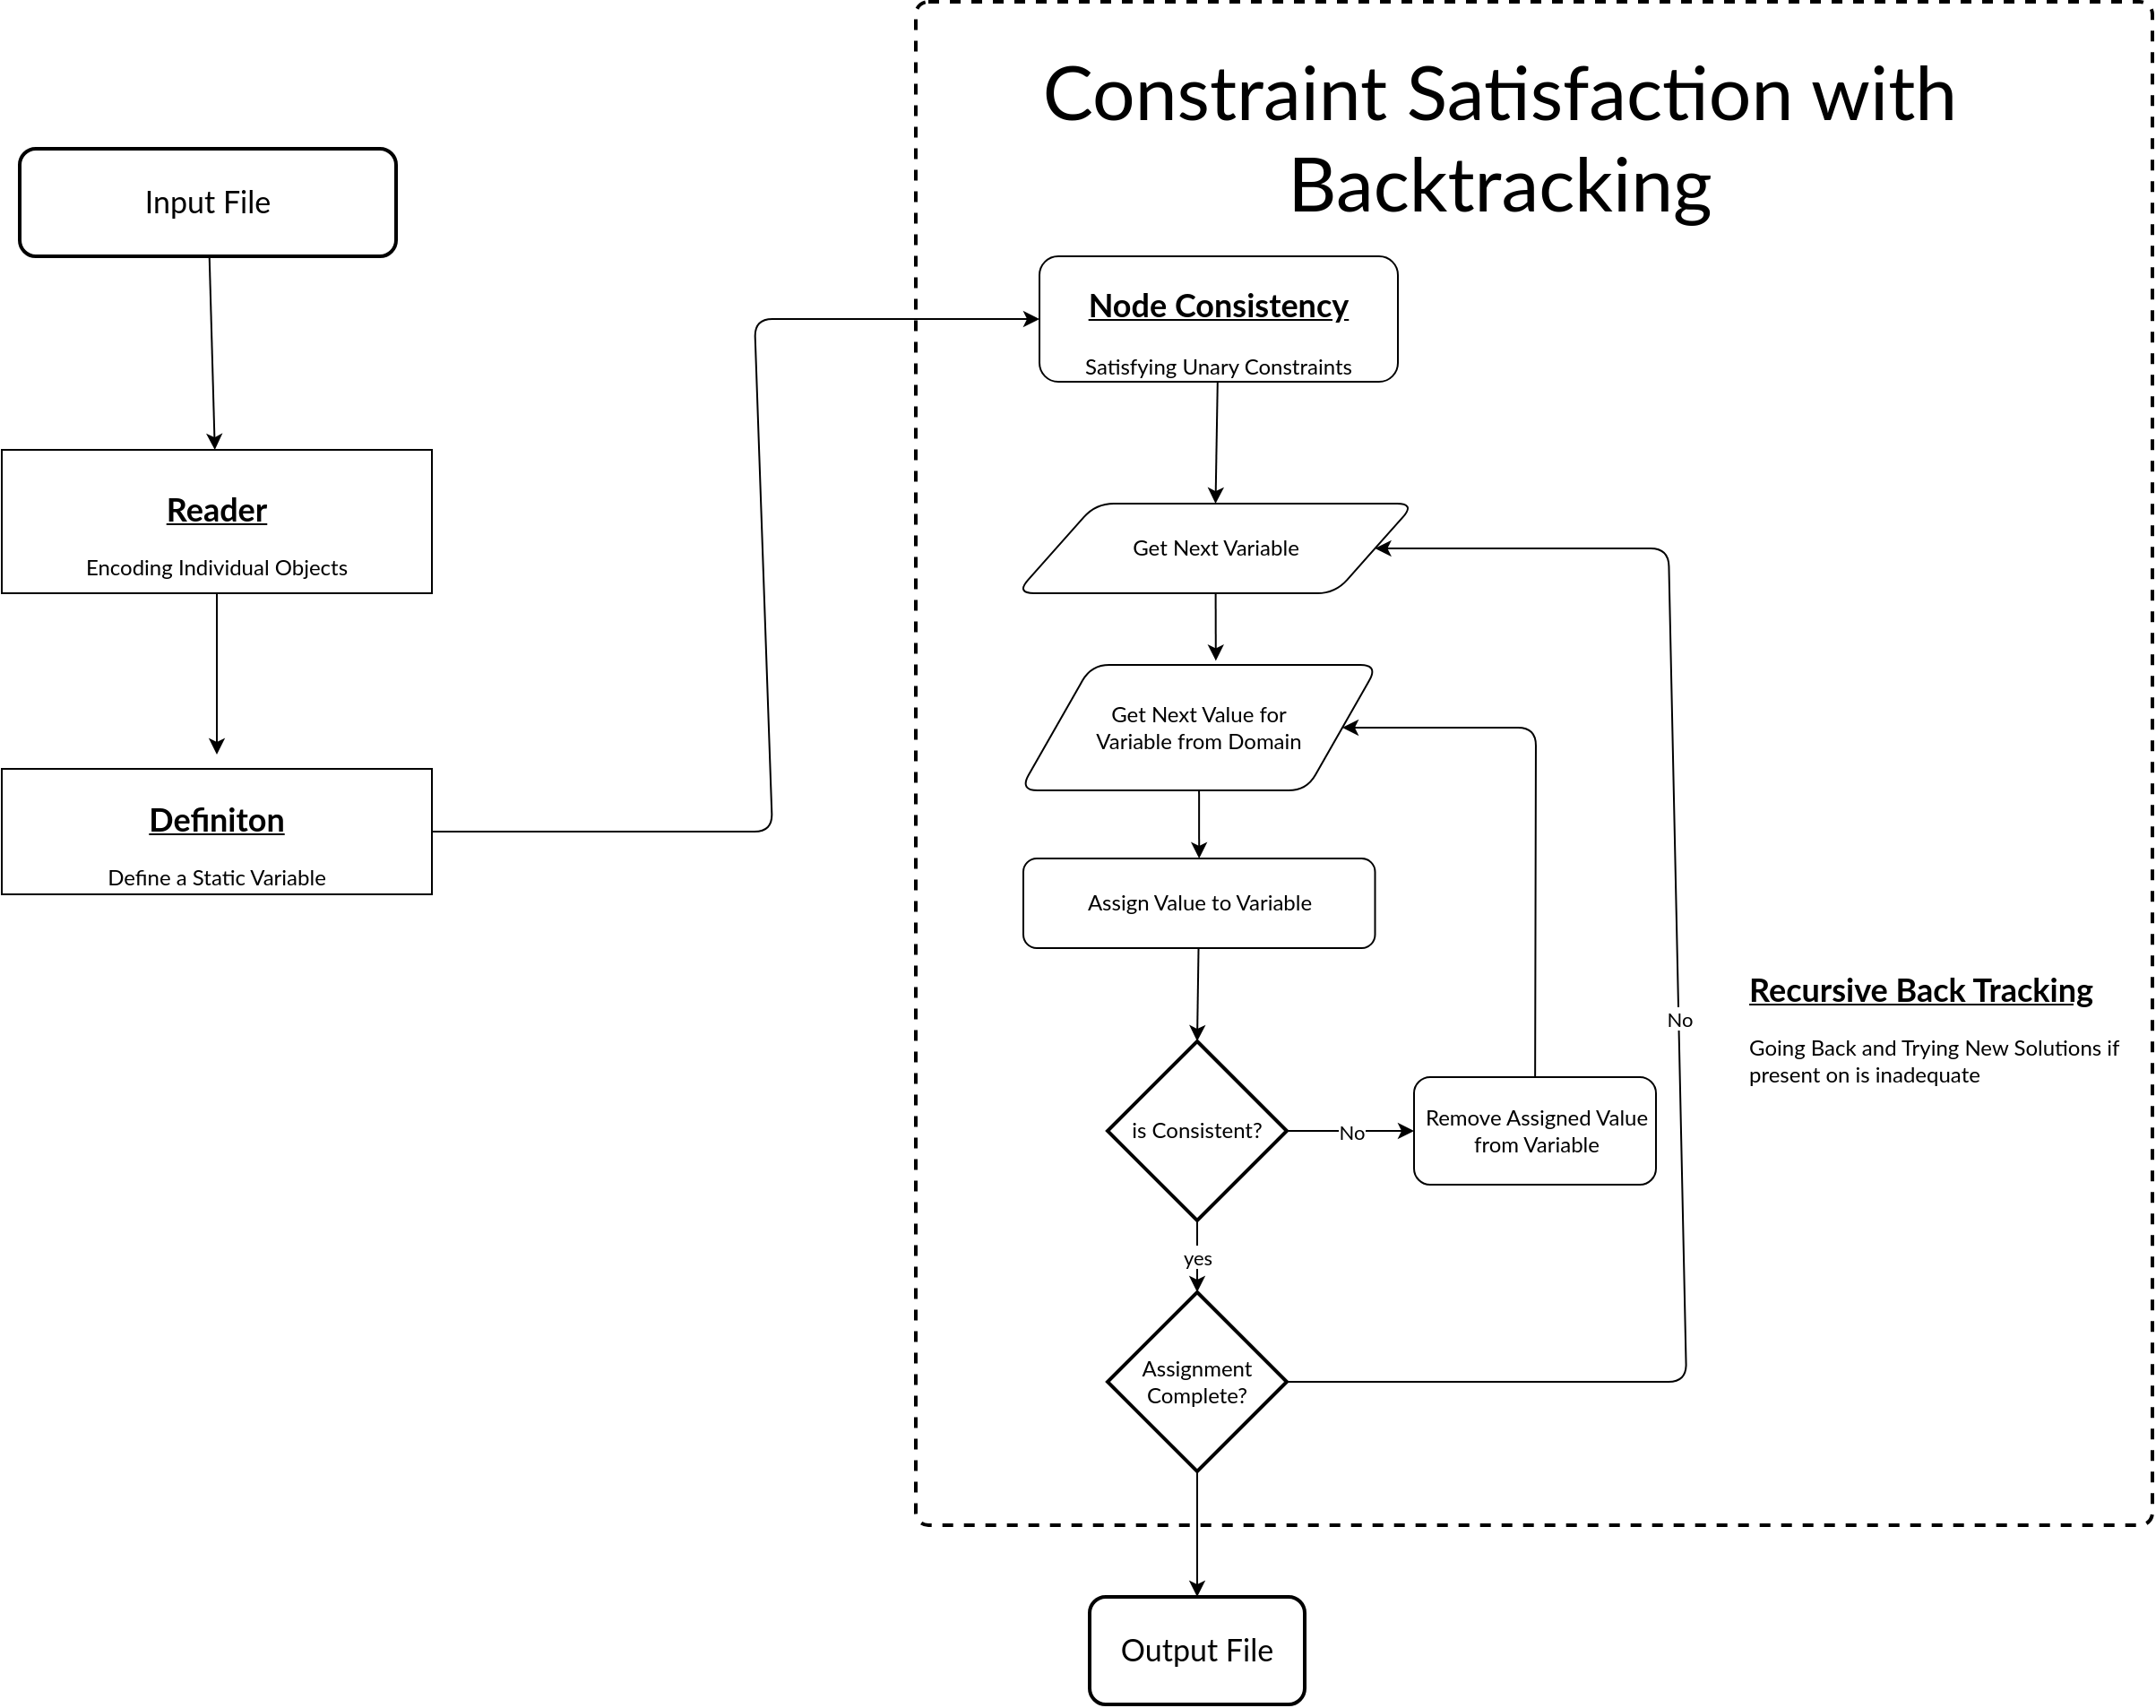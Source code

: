 <mxfile>
    <diagram id="1dANihVP_XnD50yrZQJN" name="Page-1">
        <mxGraphModel dx="2715" dy="1165" grid="1" gridSize="10" guides="1" tooltips="1" connect="1" arrows="1" fold="1" page="1" pageScale="1" pageWidth="850" pageHeight="1100" math="0" shadow="0">
            <root>
                <mxCell id="0"/>
                <mxCell id="1" parent="0"/>
                <mxCell id="32" value="" style="rounded=1;whiteSpace=wrap;html=1;absoluteArcSize=1;arcSize=14;strokeWidth=2;shadow=0;glass=0;dashed=1;sketch=0;strokeColor=default;fontFamily=Lato;fillColor=none;" vertex="1" parent="1">
                    <mxGeometry x="60" y="110" width="690" height="850" as="geometry"/>
                </mxCell>
                <mxCell id="53" style="edgeStyle=none;html=1;fontFamily=Lato;fontSize=42;" edge="1" parent="1" source="3">
                    <mxGeometry relative="1" as="geometry">
                        <mxPoint x="-330" y="530" as="targetPoint"/>
                    </mxGeometry>
                </mxCell>
                <mxCell id="3" value="&lt;h2&gt;&lt;font face=&quot;Lato&quot;&gt;&lt;u&gt;Reader&lt;/u&gt;&lt;/font&gt;&lt;/h2&gt;&lt;font face=&quot;Lato&quot;&gt;Encoding Individual Objects&lt;/font&gt;" style="rounded=0;whiteSpace=wrap;html=1;fontFamily=Lato;" vertex="1" parent="1">
                    <mxGeometry x="-450" y="360" width="240" height="80" as="geometry"/>
                </mxCell>
                <mxCell id="54" style="edgeStyle=none;html=1;entryX=0;entryY=0.5;entryDx=0;entryDy=0;fontFamily=Lato;fontSize=42;" edge="1" parent="1" source="4" target="5">
                    <mxGeometry relative="1" as="geometry">
                        <Array as="points">
                            <mxPoint x="-20" y="573"/>
                            <mxPoint x="-30" y="287"/>
                        </Array>
                    </mxGeometry>
                </mxCell>
                <mxCell id="4" value="&lt;h2&gt;&lt;u&gt;Definiton&lt;/u&gt;&lt;/h2&gt;Define a Static Variable" style="rounded=0;whiteSpace=wrap;html=1;fontFamily=Lato;" vertex="1" parent="1">
                    <mxGeometry x="-450" y="538" width="240" height="70" as="geometry"/>
                </mxCell>
                <mxCell id="51" style="edgeStyle=none;html=1;entryX=0.5;entryY=0;entryDx=0;entryDy=0;fontFamily=Lato;" edge="1" parent="1" source="5" target="18">
                    <mxGeometry relative="1" as="geometry"/>
                </mxCell>
                <mxCell id="5" value="&lt;h2&gt;&lt;font face=&quot;Lato&quot;&gt;&lt;u&gt;Node Consistency&lt;/u&gt;&lt;/font&gt;&lt;/h2&gt;&lt;font face=&quot;Lato&quot;&gt;Satisfying Unary Constraints&lt;/font&gt;" style="rounded=1;whiteSpace=wrap;html=1;" vertex="1" parent="1">
                    <mxGeometry x="129" y="252" width="200" height="70" as="geometry"/>
                </mxCell>
                <mxCell id="12" value="&lt;h1&gt;&lt;br&gt;&lt;/h1&gt;&lt;div&gt;&lt;h2&gt;&lt;u&gt;Recursive Back Tracking&lt;/u&gt;&lt;/h2&gt;Going Back and Trying New Solutions if present on is inadequate&lt;br&gt;&lt;br&gt;&lt;div&gt;&lt;br&gt;&lt;/div&gt;&lt;/div&gt;" style="text;html=1;strokeColor=none;fillColor=none;spacing=5;spacingTop=-20;whiteSpace=wrap;overflow=hidden;rounded=0;shadow=0;glass=0;sketch=0;fontFamily=Lato;" vertex="1" parent="1">
                    <mxGeometry x="520" y="600" width="220" height="140" as="geometry"/>
                </mxCell>
                <mxCell id="47" value="" style="group" vertex="1" connectable="0" parent="1">
                    <mxGeometry x="116" y="390" width="374" height="540" as="geometry"/>
                </mxCell>
                <mxCell id="16" value="Assignment Complete?" style="strokeWidth=2;html=1;shape=mxgraph.flowchart.decision;whiteSpace=wrap;rounded=1;shadow=0;glass=0;sketch=0;strokeColor=default;fontFamily=Lato;fillColor=none;" vertex="1" parent="47">
                    <mxGeometry x="51" y="440" width="100" height="100" as="geometry"/>
                </mxCell>
                <mxCell id="18" value="Get Next Variable" style="shape=parallelogram;perimeter=parallelogramPerimeter;whiteSpace=wrap;html=1;dashed=0;rounded=1;shadow=0;glass=0;sketch=0;strokeColor=default;fontFamily=Lato;fillColor=none;" vertex="1" parent="47">
                    <mxGeometry width="222.5" height="50" as="geometry"/>
                </mxCell>
                <mxCell id="37" value="No" style="edgeStyle=none;html=1;exitX=1;exitY=0.5;exitDx=0;exitDy=0;exitPerimeter=0;fontFamily=Lato;entryX=1;entryY=0.5;entryDx=0;entryDy=0;" edge="1" parent="47" source="16" target="18">
                    <mxGeometry relative="1" as="geometry">
                        <mxPoint x="354" y="490" as="targetPoint"/>
                        <Array as="points">
                            <mxPoint x="374" y="490"/>
                            <mxPoint x="364" y="25"/>
                        </Array>
                    </mxGeometry>
                </mxCell>
                <mxCell id="19" value="Get Next Value for &lt;br&gt;Variable from Domain" style="shape=parallelogram;perimeter=parallelogramPerimeter;whiteSpace=wrap;html=1;dashed=0;rounded=1;shadow=0;glass=0;sketch=0;strokeColor=default;fontFamily=Lato;fillColor=none;" vertex="1" parent="47">
                    <mxGeometry x="2" y="90" width="200" height="70" as="geometry"/>
                </mxCell>
                <mxCell id="39" style="edgeStyle=none;html=1;entryX=0.547;entryY=-0.033;entryDx=0;entryDy=0;entryPerimeter=0;fontFamily=Lato;" edge="1" parent="47" source="18" target="19">
                    <mxGeometry relative="1" as="geometry"/>
                </mxCell>
                <mxCell id="42" value="yes" style="edgeStyle=none;html=1;entryX=0.5;entryY=0;entryDx=0;entryDy=0;entryPerimeter=0;fontFamily=Lato;" edge="1" parent="47" source="20" target="16">
                    <mxGeometry relative="1" as="geometry"/>
                </mxCell>
                <mxCell id="20" value="is Consistent?" style="strokeWidth=2;html=1;shape=mxgraph.flowchart.decision;whiteSpace=wrap;rounded=1;shadow=0;glass=0;sketch=0;strokeColor=default;fontFamily=Lato;fillColor=none;" vertex="1" parent="47">
                    <mxGeometry x="51" y="300" width="100" height="100" as="geometry"/>
                </mxCell>
                <mxCell id="28" style="edgeStyle=none;html=1;entryX=0.5;entryY=0;entryDx=0;entryDy=0;entryPerimeter=0;fontFamily=Lato;" edge="1" parent="47" source="25" target="20">
                    <mxGeometry relative="1" as="geometry"/>
                </mxCell>
                <mxCell id="25" value="Assign Value to Variable" style="html=1;dashed=0;whitespace=wrap;rounded=1;shadow=0;glass=0;sketch=0;strokeColor=default;fontFamily=Lato;fillColor=none;" vertex="1" parent="47">
                    <mxGeometry x="4" y="198" width="196.25" height="50" as="geometry"/>
                </mxCell>
                <mxCell id="41" style="edgeStyle=none;html=1;fontFamily=Lato;" edge="1" parent="47" source="19" target="25">
                    <mxGeometry relative="1" as="geometry"/>
                </mxCell>
                <mxCell id="30" style="edgeStyle=none;html=1;entryX=1;entryY=0.5;entryDx=0;entryDy=0;fontFamily=Lato;" edge="1" parent="47" source="26" target="19">
                    <mxGeometry relative="1" as="geometry">
                        <Array as="points">
                            <mxPoint x="290" y="125"/>
                        </Array>
                    </mxGeometry>
                </mxCell>
                <mxCell id="26" value="Remove Assigned Value &lt;br&gt;from Variable" style="html=1;dashed=0;whitespace=wrap;rounded=1;shadow=0;glass=0;sketch=0;strokeColor=default;fontFamily=Lato;fillColor=none;" vertex="1" parent="47">
                    <mxGeometry x="222" y="320" width="135" height="60" as="geometry"/>
                </mxCell>
                <mxCell id="27" value="No" style="edgeStyle=none;html=1;entryX=0;entryY=0.5;entryDx=0;entryDy=0;fontFamily=Lato;" edge="1" parent="47" source="20" target="26">
                    <mxGeometry relative="1" as="geometry"/>
                </mxCell>
                <mxCell id="52" value="Constraint Satisfaction with Backtracking" style="text;html=1;strokeColor=none;fillColor=none;align=center;verticalAlign=middle;whiteSpace=wrap;rounded=0;shadow=0;glass=0;dashed=1;sketch=0;fontFamily=Lato;fontSize=42;" vertex="1" parent="1">
                    <mxGeometry x="116" y="140" width="540" height="90" as="geometry"/>
                </mxCell>
                <mxCell id="58" style="edgeStyle=none;html=1;fontFamily=Lato;fontSize=12;" edge="1" parent="1" source="55" target="3">
                    <mxGeometry relative="1" as="geometry"/>
                </mxCell>
                <mxCell id="55" value="Input File" style="rounded=1;whiteSpace=wrap;html=1;shadow=0;glass=0;sketch=0;strokeColor=default;fontFamily=Lato;fontSize=17;fillColor=none;strokeWidth=2;" vertex="1" parent="1">
                    <mxGeometry x="-440" y="192" width="210" height="60" as="geometry"/>
                </mxCell>
                <mxCell id="59" style="edgeStyle=none;html=1;fontFamily=Lato;fontSize=12;" edge="1" parent="1" source="16" target="60">
                    <mxGeometry relative="1" as="geometry">
                        <mxPoint x="217.0" y="1030" as="targetPoint"/>
                    </mxGeometry>
                </mxCell>
                <mxCell id="60" value="&lt;font style=&quot;font-size: 17px;&quot;&gt;Output File&lt;/font&gt;" style="rounded=1;whiteSpace=wrap;html=1;shadow=0;glass=0;sketch=0;strokeColor=default;strokeWidth=2;fontFamily=Lato;fontSize=12;fillColor=none;" vertex="1" parent="1">
                    <mxGeometry x="157.0" y="1000" width="120" height="60" as="geometry"/>
                </mxCell>
            </root>
        </mxGraphModel>
    </diagram>
</mxfile>